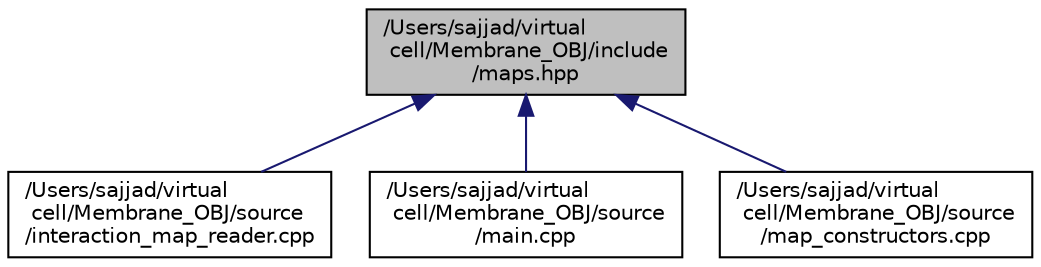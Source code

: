 digraph "/Users/sajjad/virtual cell/Membrane_OBJ/include/maps.hpp"
{
 // LATEX_PDF_SIZE
  edge [fontname="Helvetica",fontsize="10",labelfontname="Helvetica",labelfontsize="10"];
  node [fontname="Helvetica",fontsize="10",shape=record];
  Node8 [label="/Users/sajjad/virtual\l cell/Membrane_OBJ/include\l/maps.hpp",height=0.2,width=0.4,color="black", fillcolor="grey75", style="filled", fontcolor="black",tooltip=" "];
  Node8 -> Node9 [dir="back",color="midnightblue",fontsize="10",style="solid"];
  Node9 [label="/Users/sajjad/virtual\l cell/Membrane_OBJ/source\l/interaction_map_reader.cpp",height=0.2,width=0.4,color="black", fillcolor="white", style="filled",URL="$interaction__map__reader_8cpp.html",tooltip=" "];
  Node8 -> Node10 [dir="back",color="midnightblue",fontsize="10",style="solid"];
  Node10 [label="/Users/sajjad/virtual\l cell/Membrane_OBJ/source\l/main.cpp",height=0.2,width=0.4,color="black", fillcolor="white", style="filled",URL="$main_8cpp.html",tooltip=" "];
  Node8 -> Node11 [dir="back",color="midnightblue",fontsize="10",style="solid"];
  Node11 [label="/Users/sajjad/virtual\l cell/Membrane_OBJ/source\l/map_constructors.cpp",height=0.2,width=0.4,color="black", fillcolor="white", style="filled",URL="$map__constructors_8cpp.html",tooltip=" "];
}
